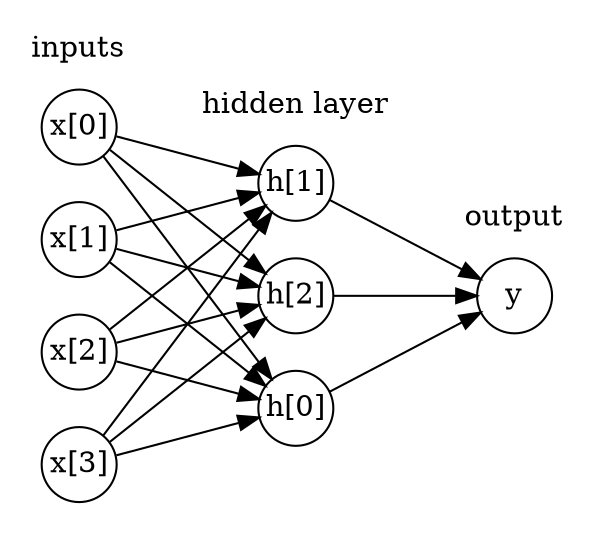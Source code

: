 digraph {
	graph [rankdir=LR splines=line]
	node [fixedsize=True shape=circle]
	subgraph cluster_0 {
		node [shape=circle]
		"x[0]"
		"x[1]"
		"x[2]"
		"x[3]"
	label = "inputs"
	color = "white"
	}
	subgraph cluster_1 {
		node [shape=circle]
	label = "hidden layer"
	color = "white"
		h0 [label="h[0]"]
		h1 [label="h[1]"]
		h2 [label="h[2]"]
	}
	subgraph cluster_2 {
		node [shape=circle]
		y
	label = "output"
	color = "white"
	}
	"x[0]" -> h0
	"x[0]" -> h1
	"x[0]" -> h2
	"x[1]" -> h0
	"x[1]" -> h1
	"x[1]" -> h2
	"x[2]" -> h0
	"x[2]" -> h1
	"x[2]" -> h2
	"x[3]" -> h0
	"x[3]" -> h1
	"x[3]" -> h2
	h0 -> y
	h1 -> y
	h2 -> y
}
